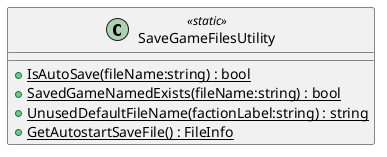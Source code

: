 @startuml
class SaveGameFilesUtility <<static>> {
    + {static} IsAutoSave(fileName:string) : bool
    + {static} SavedGameNamedExists(fileName:string) : bool
    + {static} UnusedDefaultFileName(factionLabel:string) : string
    + {static} GetAutostartSaveFile() : FileInfo
}
@enduml
